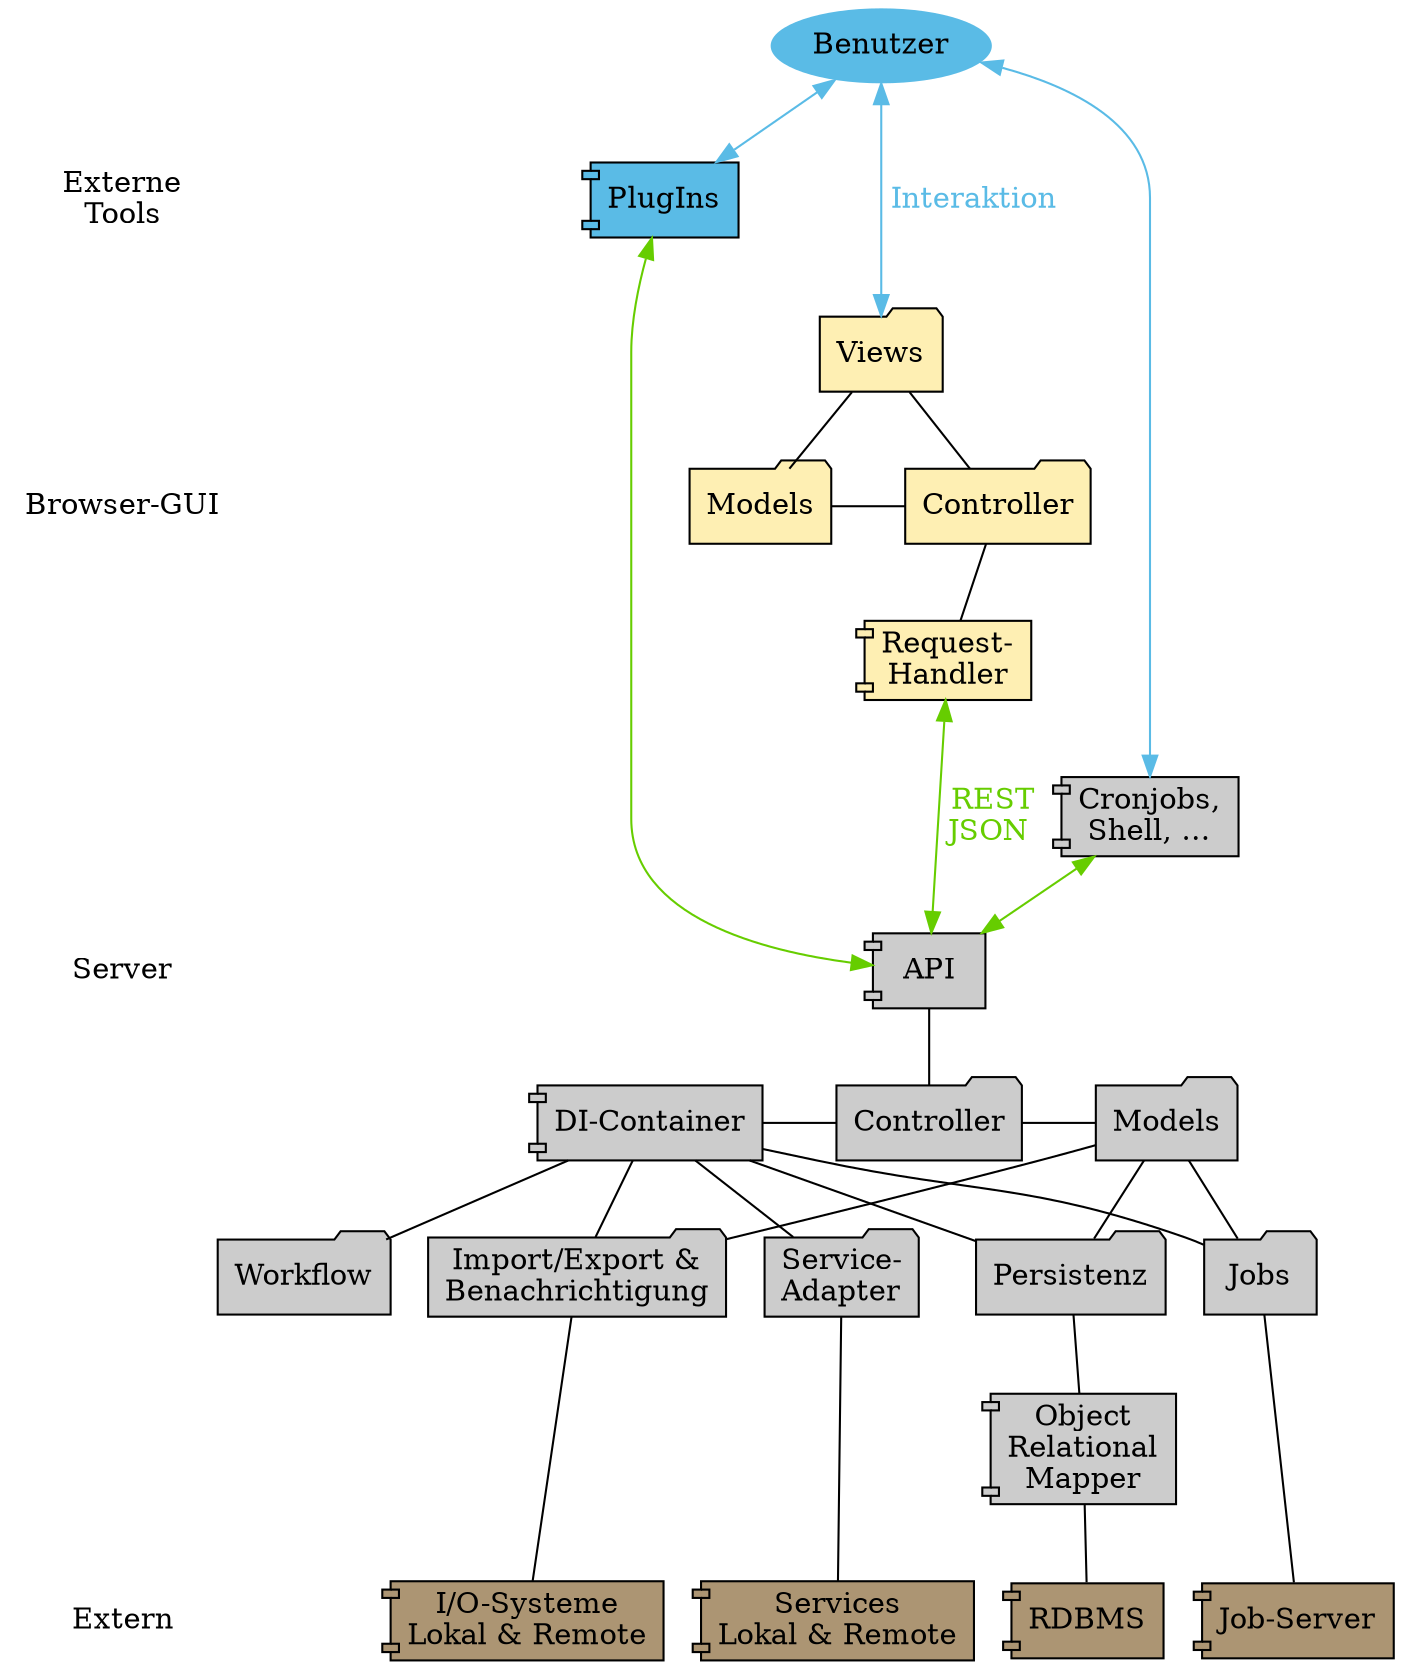digraph G {
rankdir=TB

edge [ arrowhead=onormal dir=forward ]
clusterrank=none

node [ style=filled fillcolor="#5abbe6" ]

subgraph user {
  rank=same
  ruser [ style=invis ]
  user [ style=filled label="Benutzer" penwidth=0 ]
}


subgraph c1 {
  rank=same
  r1 [ label="Externe\nTools" shape=none style=solid ]
  PlugIns [ shape=component ]
}

node [ fillcolor="#feefb3" ]

subgraph c2 {
  rank=same
  r2 [ style=invis ]
  GuiViews [ label="Views" shape=folder ]
}

subgraph c3 {
  rank=same
  r3 [ label="Browser-GUI" shape=none style=solid ]
  GuiController [ label=Controller shape=folder ]
  GuiModels [ label=Models shape=folder ]
}

subgraph c4 {
  rank=same
  r4 [ style=invis ]
  RequestHandlerGUI [ label="Request-\nHandler" shape=component ]
}

node [ fillcolor="#cccccc" penwidth=1 ]

subgraph c5 {
  rank=same
  r5 [ style=invis ]
  Shell [ shape=component label="Cronjobs,\nShell, …" ]
}

subgraph c6 {
  rank=same
  r6 [ label="Server" shape=none style=solid ]
  RequestHandler [ label="API" shape=component ]
}

subgraph c7 {
  rank=same
  r7 [ style=invis ]
  Controller [ shape=folder ]
  di [ label="DI-Container" shape=component ]
  Models [ shape=folder ]
}

subgraph c8 {
  rank=same
  r8 [ style=invis ]
  IO [ label="Import/Export &\nBenachrichtigung" shape=folder ]
  Jobs [ shape=folder ]
  Persistenz [ shape=folder ]
  Workflow [ shape=folder ]
  ServiceAdapter [ shape=folder label="Service-\nAdapter" ]
}

subgraph c9 {
  rank=same
  r9 [ style=invis ]
  orm [ label="Object\nRelational\nMapper" shape=component ]
}

node [ fillcolor="#AC9573" ]

subgraph extern {
  rank=same
  extern [ label="Extern" shape=none style=solid ]
  RDBMS [ shape=component ]
  jobserver [ shape=component label="Job-Server" ]
  iosub [ shape=component label="I/O-Systeme\nLokal & Remote" ]
  Services [ shape=component label="Services\nLokal & Remote" ]
}


# Reihenfolge der Schichten erzwingen
edge [ style=invis ]
ruser -> r1 -> r2 -> r3 -> r4 -> r5 -> r6 -> r7 -> r8 -> r9 -> extern

edge [ style=solid dir=none arrowhead=none ]

di -> Persistenz
di -> Controller
di -> IO
di -> Jobs
di -> Workflow
di -> ServiceAdapter

jobserver -> Jobs

RDBMS -> orm

RequestHandler -> Controller
Persistenz -> Models
Controller -> Models
Jobs -> Models
IO -> Models

GuiController -> RequestHandlerGUI
GuiController -> GuiViews
GuiModels -> GuiViews
GuiModels -> GuiController
Persistenz -> orm
IO -> iosub
ServiceAdapter -> Services

edge [ arrowhead=normal dir=both color="#5abbe6" fontcolor="#5abbe6" ]
user -> Shell
user -> PlugIns
user -> GuiViews [ label=" Interaktion" ]

edge [ color="#66cd00" fontcolor="#66cd00" ]
RequestHandlerGUI -> RequestHandler [ label=" REST\nJSON" ]
PlugIns -> RequestHandler
Shell -> RequestHandler

}